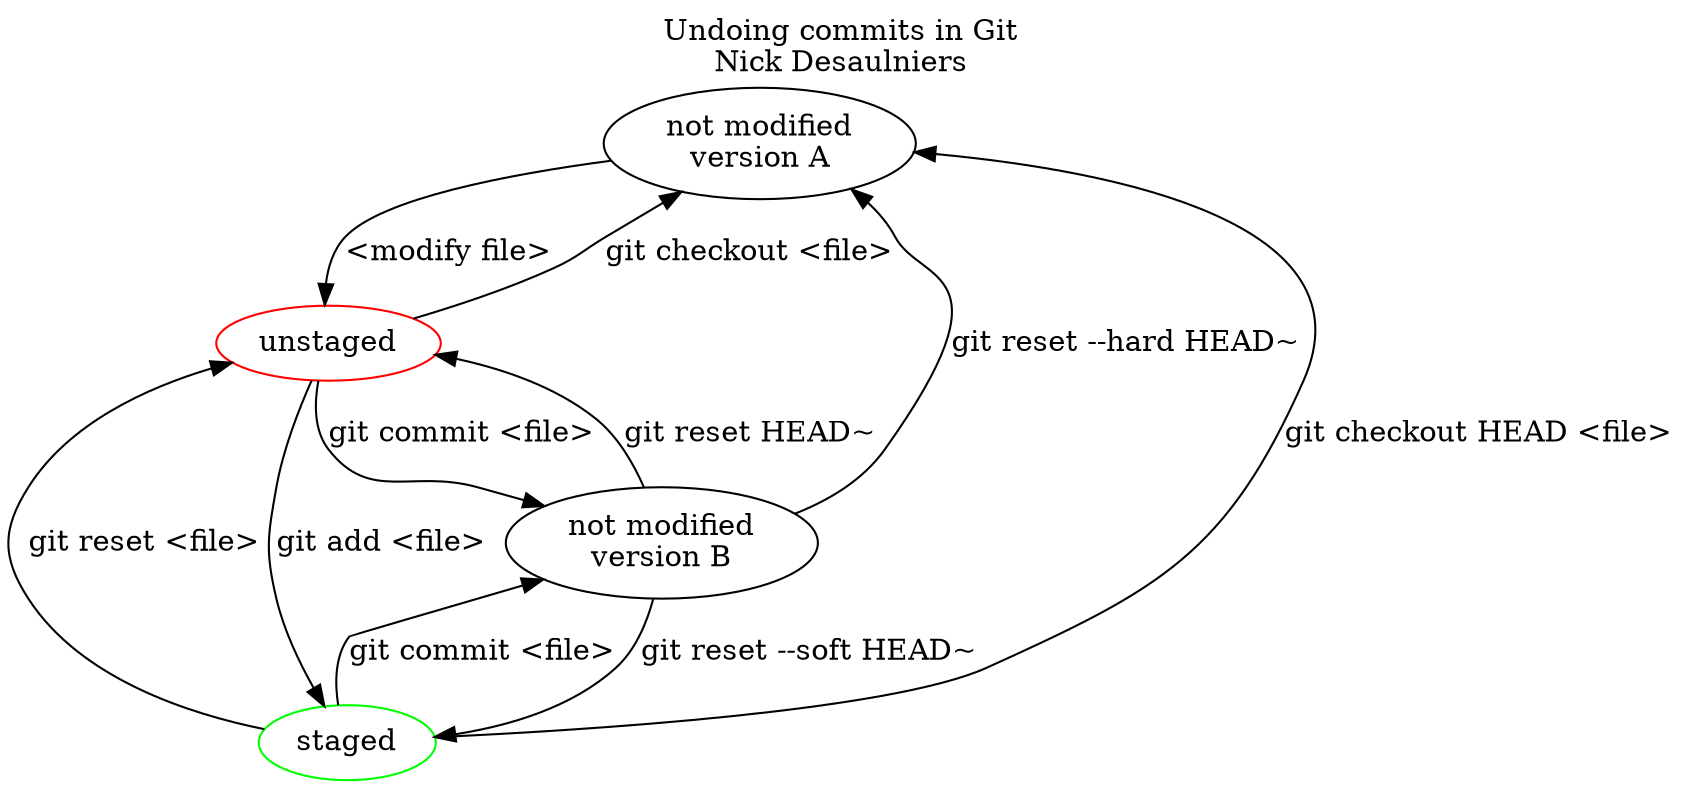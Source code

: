 // dot staging.dot -T svg -O
digraph staging {
  labelloc="t"
  label="Undoing commits in Git\nNick Desaulniers"

  a [label="not modified\nversion A"];
  b [label="unstaged",color=red];
  c [label="staged",color=green];
  d [label="not modified\nversion B"]

  a -> b [label="<modify file>"];

  b -> a [label="git checkout <file>"]
  b -> c [label="git add <file>"];
  b -> d [label="git commit <file>"]

  c -> a [label="git checkout HEAD <file>"]
  c -> b [label="git reset <file>"]
  c -> d [label="git commit <file>"]

  d -> a [label="git reset --hard HEAD~"]
  d -> b [label="git reset HEAD~"]
  d -> c [label="git reset --soft HEAD~"]
}

